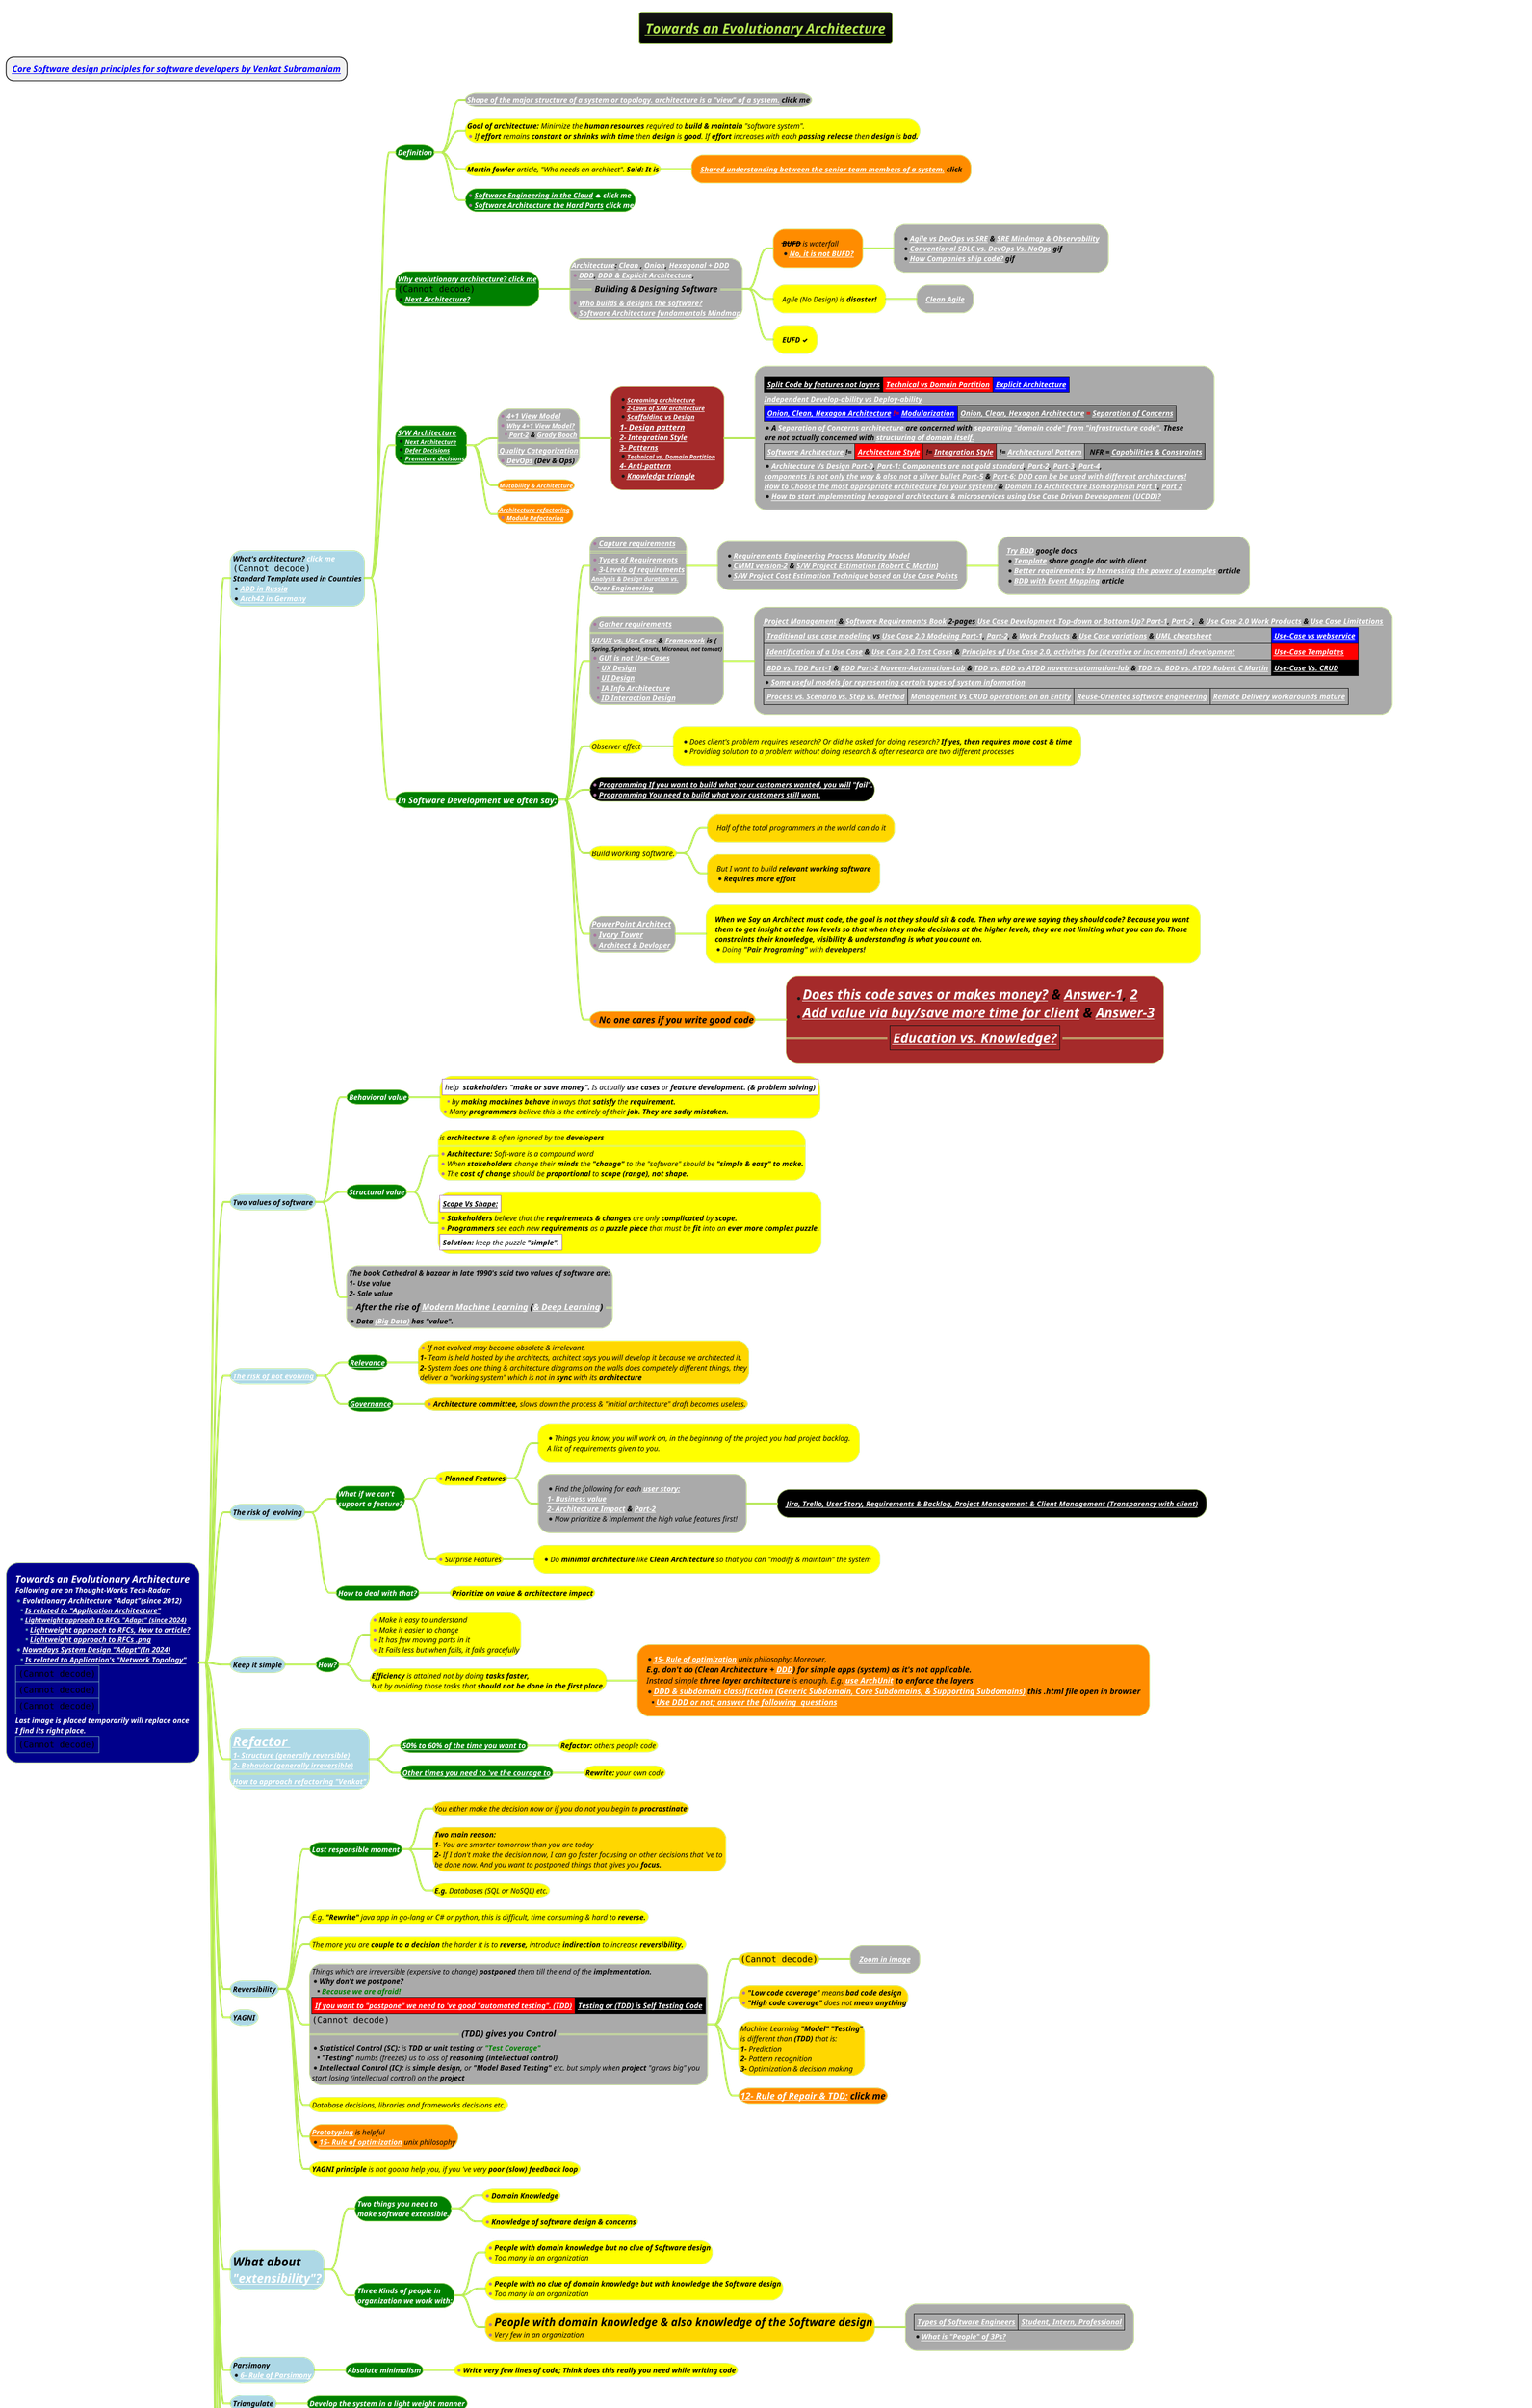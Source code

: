 @startmindmap
title =<i><b><u><size:18>Towards an Evolutionary Architecture
* <i><b>[[docs/3-programming-languages/Venkat-Subramaniam/Core-Software-design-principles-for-software-developers.puml Core Software design principles for software developers by Venkat Subramaniam]]
!theme hacker

*[#darkblue]:<color:white><i>Towards an Evolutionary Architecture
<color:white><i><size:12>Following are on Thought-Works Tech-Radar:
*<color:white><i><size:12>Evolutionary Architecture "Adapt"(since 2012)
**<color:white><i><size:12>[[docs/3-programming-languages/Venkat-Subramaniam/images/img_149.png Is related to "Application Architecture"]]
**<color:white><i><size:11>[[https://www.thoughtworks.com/radar/techniques/lightweight-approach-to-rfcs Lightweight approach to RFCs "Adapt" (since 2024)]]
***<color:white><i><size:12>[[https://www.thoughtworks.com/radar/techniques/lightweight-approach-to-rfcs Lightweight approach to RFCs, How to article?]]
***<color:white><i><size:12>[[docs/3-programming-languages/Venkat-Subramaniam/images/img_569.png Lightweight approach to RFCs .png]]
*<color:white><i><size:12>[[docs/3-programming-languages/Venkat-Subramaniam/Architecting-Distributed-Cloud-Apps.puml Nowadays System Design "Adapt"(In 2024)]]
**<color:white><i><size:12>[[docs/3-programming-languages/Venkat-Subramaniam/images/img_149.png Is related to Application's "Network Topology"]]
|<img:images/img_6.jpg{scale=.4}>|
|<img:images/img_568.png{scale=.33}>|
|<img:images/img_567.png{scale=.396}>|
<color:white><i><size:12>Last image is placed temporarily will replace once
<color:white><i><size:12>I find its right place.
|<img:images/img_581.png{scale=.35}>|;

**[#lightblue]:<i><color #black><size:12>What's architecture? [[docs/3-programming-languages/Venkat-Subramaniam/images/img_139.png click me]]
<img:images/img_139.png{scale=.4}>
<i><color #black><size:12>Standard Template used in Countries
*<i><color #black><size:12>[[docs/3-programming-languages/Venkat-Subramaniam/images/img_571.png ADD in Russia]]
*<i><color #black><size:12>[[docs/3-programming-languages/Venkat-Subramaniam/images/img_571.png Arch42 in Germany]];

***[#green] <i><color #white><b><size:12>Definition
****[#a] <i><color #black><size:12><b>[[docs/3-programming-languages/Venkat-Subramaniam/app-vs-network-structure.puml Shape of the major structure of a system or topology. architecture is a "view" of a system.]] click me
****[#yellow]:<i><color #black><size:12>**Goal of architecture:** Minimize the **human resources** required to **build & maintain** "software system".
*<i><color #black><size:12>If **effort** remains **constant or shrinks with time** then **design** is **good**. If **effort** increases with each **passing release** then **design** is <b>bad.;
****[#yellow] <i><color #black><size:12>**Martin fowler** article, "Who needs an architect". <b>Said: It is
*****[#darkorange] <b><i><color #black><size:12>[[docs/3-programming-languages/Venkat-Subramaniam/images/img_252.png Shared understanding between the senior team members of a system.]] click
****[#green] *<b><i><color #white><size:12>[[docs/3-programming-languages/Venkat-Subramaniam/images/img_271.png Software Engineering in the Cloud]] <&cloud> click me \n*<b><i><color #white><size:12>[[docs/3-programming-languages/clean-architecture/images/img.png Software Architecture the Hard Parts]] click me

***[#green]:<b><i><color #white><size:12>[[docs/3-programming-languages/Venkat-Subramaniam/images/img_134.jpg Why evolutionary architecture? click me]]
<img:images/img_1.jpg{scale=.222}>
*<b><i><color #white><size:12>[[docs/3-programming-languages/Venkat-Subramaniam/images/img_541.png Next Architecture?]];

****[#a]:<b><i><color #black><size:12>[[docs/3-programming-languages/Venkat-Subramaniam/images/img_27.png Architecture]]: [[docs/3-programming-languages/Venkat-Subramaniam/images/img_27.png Clean ]], [[docs/3-programming-languages/Venkat-Subramaniam/images/img_58.jpg Onion]], [[docs/3-programming-languages/Venkat-Subramaniam/images/img_574.png Hexagonal + DDD]]
*<i><color #black><size:12><b>[[docs/3-programming-languages/Venkat-Subramaniam/images/img_97.png DDD]], [[docs/3-programming-languages/Venkat-Subramaniam/images/img_7.jpg DDD & Explicit Architecture]],
==<i><color #black><size:14><b>Building & Designing Software==
*<b><i><color #black><size:12>[[docs/3-programming-languages/Venkat-Subramaniam/images/img_63.png Who builds & designs the software?]]
*<b><i><color #black><size:12>[[docs/cloud-computing/AWS-Cloud/Software_Architecture_Mindmap.png Software Architecture fundamentals Mindmap]];
*****[#darkorange] <i><color #black><size:12>**--BUFD--** is waterfall \n*<i><color #black><size:12>**[[docs/3-programming-languages/Venkat-Subramaniam/images/img_556.png No, it is not BUFD?]]**
******[#a] *<i><color #black><size:12><b>[[docs/3-programming-languages/Venkat-Subramaniam/images/img_255.png Agile vs DevOps vs SRE]] & [[docs/3-devops/devops-plantuml-mindmap/Site-Reliability-Engineering-(SRE).puml SRE Mindmap & Observability]] \n*<i><color #black><b><size:12>[[docs/3-programming-languages/Venkat-Subramaniam/gif/conventional-SDLC-vs-DevOps-vs-NoOps.adoc Conventional SDLC vs. DevOps Vs. NoOps]] gif \n*<i><color #black><b><size:12>[[docs/3-programming-languages/Venkat-Subramaniam/gif/how-companies-ship-code.adoc How Companies ship code?]] gif

*****[#yellow] <i><color #black><size:12>Agile (No Design) is <b>disaster!
******[#a] <b><i><color #black><size:12>[[a Clean Agile]]
*****[#yellow] <i><color #black><size:12><b>EUFD <&check>

***[#green]:<i><color #white><b><size:12>[[docs/3-programming-languages/Venkat-Subramaniam/images/img_73.png S/W Architecture]]
*<b><i><color #black><size:10><color:white>[[docs/3-programming-languages/Venkat-Subramaniam/images/img_541.png Next Architecture]]
*<b><i><color #black><size:10><color:white>[[docs/3-programming-languages/Venkat-Subramaniam/images/img_542.png Defer Decisions]]
*<b><i><color #black><size:10><color:white>[[docs/3-programming-languages/Venkat-Subramaniam/images/img_562.png Premature decisions]];
****[#a]:*<b><i><color #black><size:12>[[docs/3-programming-languages/Venkat-Subramaniam/images/img_247.png 4+1 View Model]]
*<b><i><color #black><size:11>[[docs/3-programming-languages/Venkat-Subramaniam/images/img_527.png Why 4+1 View Model?]]
**<b><i><color #black><size:11>[[docs/3-programming-languages/Venkat-Subramaniam/images/img_528.png Part-2]] & [[docs/3-programming-languages/Venkat-Subramaniam/images/img_529.png Grady Booch]]
====
<b><i><color #black><size:12>[[docs/3-programming-languages/Venkat-Subramaniam/images/img_3.jpg Quality Categorization]]
*<b><i><color #black><size:12>[[docs/3-programming-languages/Venkat-Subramaniam/gif/conventional-SDLC-vs-DevOps-vs-NoOps.adoc DevOps]] (Dev & Ops);
*****[#brown]:*<b><i><color #black><size:10>[[docs/3-programming-languages/Venkat-Subramaniam/images/img_291.png Screaming architecture]]
*<b><i><color #black><size:10>[[docs/3-programming-languages/Venkat-Subramaniam/images/img_273.png 2-Laws of S/W architecture]]
*<b><i><color #black><size:11>[[docs/3-programming-languages/Venkat-Subramaniam/images/img_175.png Scaffolding vs Design]]
<b><i><color #black><size:13>[[docs/3-programming-languages/Venkat-Subramaniam/images/img_75.png 1- Design pattern]]
<b><i><color #black><size:12>[[docs/3-programming-languages/Venkat-Subramaniam/integration-style.puml 2- Integration Style]]
<b><i><color #black><size:12>[[docs/3-programming-languages/Venkat-Subramaniam/images/img_77.png 3- Patterns]]
*<b><i><color #black><size:10>[[docs/3-programming-languages/Venkat-Subramaniam/images/img_8.jpg Technical vs. Domain Partition]]
<b><i><color #black><size:12>[[docs/3-programming-languages/Venkat-Subramaniam/images/img_179.png 4- Anti-pattern]]
*<b><i><color #black><size:12>[[docs/3-programming-languages/Venkat-Subramaniam/images/img_245.png Knowledge triangle]];
******[#a]:|<#black><b><i><color #black><size:12>[[docs/3-programming-languages/Venkat-Subramaniam/images/img_575.png Split Code by features not layers]]|<#red><b><i><color #black><size:12>[[docs/3-programming-languages/Venkat-Subramaniam/images/img_8.jpg Technical vs Domain Partition]]|<#blue><b><i><color #black><size:12>[[docs/3-programming-languages/Venkat-Subramaniam/images/img_7.jpg Explicit Architecture]]|
<b><i><color #black><size:12>[[a Independent Develop-ability vs Deploy-ability]]
|<#blue><b><i><color #red><size:12>[[docs/3-programming-languages/Venkat-Subramaniam/images/img_7.jpg Onion, Clean, Hexagon Architecture]] != [[docs/3-programming-languages/Venkat-Subramaniam/images/img_41.png Modularization]]|<#grey><b><i><color #red><size:12>[[docs/3-programming-languages/Venkat-Subramaniam/images/img_7.jpg Onion, Clean, Hexagon Architecture]] = [[a Separation of Concerns]]|
*<b><i><color #black><size:12>A [[docs/3-programming-languages/Venkat-Subramaniam/images/img_7.jpg Separation of Concerns architecture]] are concerned with [[docs/3-programming-languages/Venkat-Subramaniam/images/img_7.jpg separating "domain code" from "infrastructure code".]] These
<b><i><color #black><size:12>are not actually concerned with [[docs/3-programming-languages/Venkat-Subramaniam/images/img_580.png structuring of domain itself.]]
|<b><i><color #black><size:12>[[docs/3-programming-languages/Venkat-Subramaniam/images/img_73.png Software Architecture]] !=|<#red><b><i><color #red><size:12>[[docs/3-programming-languages/Venkat-Subramaniam/images/img_77.png Architecture Style]]|<#brown><b><i><color #black><size:12>!= [[docs/3-programming-languages/Venkat-Subramaniam/integration-style.puml Integration Style]]|<b><i><color #black><size:12>!= [[docs/3-programming-languages/Venkat-Subramaniam/images/img_77.png Architectural Pattern]]|<#grey><b><i><color #black><size:12> NFR = [[docs/3-programming-languages/Venkat-Subramaniam/images/img_603.png Capabilities & Constraints]]|
*<b><i><color #black><size:12>[[docs/3-programming-languages/Venkat-Subramaniam/images/img_582.png Architecture Vs Design Part-0]], [[docs/3-programming-languages/Venkat-Subramaniam/images/img_575.png Part-1: Components are not gold standard]], [[docs/3-programming-languages/Venkat-Subramaniam/images/img_583.png Part-2]], [[docs/3-programming-languages/Venkat-Subramaniam/images/img_584.png Part-3]], [[docs/3-programming-languages/Venkat-Subramaniam/images/img_585.png Part-4]],
<b><i><color #black><size:12>[[docs/3-programming-languages/Venkat-Subramaniam/images/img_586.png components is not only the way & also not a silver bullet Part-5]] & [[docs/3-programming-languages/Venkat-Subramaniam/images/img_587.png Part-6: DDD can be be used with different architectures!]]
<b><i><color #black><size:12>[[docs/3-programming-languages/Venkat-Subramaniam/images/img_599.png How to Choose the most appropriate architecture for your system?]] & [[https://www.youtube.com/watch?v=LwSyX9AA3_0&ab_channel=MarkRichards Domain To Architecture Isomorphism Part 1]], [[https://www.youtube.com/watch?v=LwSyX9AA3_0&ab_channel=MarkRichards Part 2]]
*<b><i><color #black><size:12>[[docs/3-programming-languages/Venkat-Subramaniam/images/img_604.png How to start implementing hexagonal architecture & microservices using Use Case Driven Development (UCDD)?]];

****[#darkorange] <b><i><color #black><size:10>[[docs/3-programming-languages/Venkat-Subramaniam/images/img_283.png Mutability & Architecture]]
****[#darkorange] <b><i><color #black><size:10>[[docs/3-programming-languages/Venkat-Subramaniam/images/img_256.png Architecture refactoring]] \n*<b><i><color #black><size:10>[[docs/3-programming-languages/Venkat-Subramaniam/images/img_512.png Module Refactoring]]

***[#green] <b><i><color #white><size:14>In Software Development we often say:
****[#a]:*<b><i><color #black><size:12>[[docs/3-programming-languages/Venkat-Subramaniam/images/img_138.png Capture requirements]]
====
*<b><i><color #black><size:12>[[docs/3-programming-languages/Venkat-Subramaniam/images/img_601.png Types of Requirements]]
*<b><i><color #black><size:12>[[docs/3-programming-languages/Venkat-Subramaniam/images/img_5.jpg 3-Levels of requirements]]
<b><i><color #black><size:10>[[docs/3-programming-languages/Venkat-Subramaniam/images/img_530.png Analysis & Design duration vs.]]
<b><i><color #black><size:12> [[docs/3-programming-languages/Venkat-Subramaniam/images/img_530.png Over Engineering]];

*****[#a]:*<b><i><color #black><size:12>[[docs/3-programming-languages/Venkat-Subramaniam/images/img_242.png Requirements Engineering Process Maturity Model]]
*<b><i><color #black><size:12>[[docs/3-programming-languages/Venkat-Subramaniam/images/img_244.png CMMI version-2]] & [[docs/3-programming-languages/Venkat-Subramaniam/images/img_439.png S/W Project Estimation (Robert C Martin)]]
*<b><i><color #black><size:12>[[docs/3-programming-languages/clean-architecture/images/image-2023-02-20-18-57-28-106.png S/W Project Cost Estimation Technique based on Use Case Points]];

******[#a]:<b><i><color #black><size:12>[[https://docs.google.com/document/d/1yBJZUMnXvuQWVgM9HTpH0VHwaUutjbFmHIjZrzKLMVA/edit Try BDD]] google docs
*<b><i><color #black><size:12>[[docs/3-programming-languages/Venkat-Subramaniam/images/img_282.png Template]] share google doc with client
*<b><i><color #black><size:12>[[https://cucumber.io/blog/bdd/better-requirements-by-harnessing-the-power-of-exa/ Better requirements by harnessing the power of examples]] article
*<b><i><color #black><size:12>[[https://cucumber.io/blog/bdd/bdd-with-event-mapping/ BDD with Event Mapping]] article;

****[#a]:*<b><i><color #black><size:12>[[docs/1-business-analyst/requirements-management.puml Gather requirements]]
====
<b><i><color #black><size:12>[[docs/1-Requirement-Engineering/MVP-PoC-and-case-study/UI-UX.puml UI/UX vs. Use Case]] & [[docs/3-programming-languages/Venkat-Subramaniam/images/img_267.png Framework]] is (
<b><i><color #black><size:9>Spring, Springboot, struts, Micronaut, not tomcat)
*<b><i><color #black><size:12>[[docs/3-programming-languages/Venkat-Subramaniam/images/img_532.png GUI is not Use-Cases]]
**<b><i><color #black><size:12>[[docs/3-programming-languages/Venkat-Subramaniam/images/img_534.png UX Design]]
**<b><i><color #black><size:12>[[docs/3-programming-languages/Venkat-Subramaniam/images/img_533.png UI Design]]
**<b><i><color #black><size:12>[[docs/3-programming-languages/Venkat-Subramaniam/images/img_535.png IA Info Architecture]]
**<b><i><color #black><size:12>[[docs/3-programming-languages/Venkat-Subramaniam/images/img_536.png ID Interaction Design]];
*****[#a]:<b><i><color #black><size:12>[[docs/1-business-analyst/project-management/project-management.puml Project Management]] & [[docs/3-programming-languages/Venkat-Subramaniam/pdf/software-requirements.pdf Software Requirements Book]] 2-pages [[docs/3-programming-languages/Venkat-Subramaniam/images/img_538.png Use Case Development Top-down or Bottom-Up? Part-1]], [[docs/3-programming-languages/Venkat-Subramaniam/images/img_561.png Part-2]],  & [[docs/3-programming-languages/Venkat-Subramaniam/images/img_539.png Use Case 2.0 Work Products]] & [[docs/3-programming-languages/Venkat-Subramaniam/images/img_540.png Use Case Limitations]]
|<b><i><color #black><size:12>[[docs/3-programming-languages/clean-architecture/images/use-case-modeling.png Traditional use case modeling]] vs [[docs/3-programming-languages/Venkat-Subramaniam/images/img_171.png Use Case 2.0 Modeling Part-1]], [[docs/3-programming-languages/Venkat-Subramaniam/images/img_345.png Part-2]], & [[docs/3-programming-languages/Venkat-Subramaniam/images/img_211.png Work Products]] & [[docs/3-programming-languages/Venkat-Subramaniam/images/img_287.png Use Case variations]] & [[docs/3-programming-languages/Venkat-Subramaniam/images/img_128.jpg UML cheatsheet]]|<#blue><b><i>[[docs/2-uml/requirements-and-design-with-plantuml/1-use-cases-or-features/use-case.png Use-Case vs webservice]]|
|<b><i><color #black><size:12>[[docs/3-programming-languages/Venkat-Subramaniam/Identification-of-a-use-case.puml Identification of a Use Case]] & [[docs/3-programming-languages/Venkat-Subramaniam/images/img_355.png Use Case 2.0 Test Cases]] & [[docs/3-programming-languages/Venkat-Subramaniam/images/img_356.png Principles of Use Case 2.0, activities for (iterative or incremental) development]]|<#red><b><i>[[docs/3-programming-languages/clean-architecture/images/Screenshot_33.png Use-Case Templates]]|
|<b><i><color #black><size:12>[[docs/3-programming-languages/Venkat-Subramaniam/images/BDD-Vs-TDD.drawio.png BDD vs. TDD Part-1]] & [[docs/3-programming-languages/Venkat-Subramaniam/images/img_427.png BDD Part-2 Naveen-Automation-Lab]] & [[docs/3-programming-languages/Venkat-Subramaniam/images/img_426.png TDD vs. BDD vs ATDD naveen-automation-lab]] & [[docs/3-programming-languages/Venkat-Subramaniam/images/ATDD-vs-TDD-robert-c-martin.drawio.png TDD vs. BDD vs. ATDD Robert C Martin]]|<#black><i><b>[[docs/3-programming-languages/Venkat-Subramaniam/images/img_525.png Use-Case Vs. CRUD]]|
*<b><i><color #black><size:12>[[docs/3-programming-languages/Venkat-Subramaniam/images/img_543.png Some useful models for representing certain types of system information]]
|<b><i><color #black><size:12>[[docs/3-programming-languages/Venkat-Subramaniam/images/img_564.png Process vs. Scenario vs. Step vs. Method]]|<b><i><color #black><size:12>[[docs/3-programming-languages/Venkat-Subramaniam/images/img_565.png Management Vs CRUD operations on an Entity]]|<b><i><color #black><size:12>[[docs/1-Requirement-Engineering/reuse-oriented-software-engineering.puml Reuse-Oriented software engineering]]|<b><i><color #black><size:12>[[docs/3-programming-languages/Venkat-Subramaniam/images/img_570.png Remote Delivery workarounds mature]]|;

****[#yellow] <i><color #black><size:12>Observer effect
*****[#yellow] *<i><color #black><size:12>Does client's problem requires research? Or did he asked for doing research? <b>If yes, then requires more cost & time \n*<i><color #black><size:12>Providing solution to a problem without doing research & after research are two different processes
****[#black] *<b><i><color #white><size:12>[[docs/3-programming-languages/Venkat-Subramaniam/images/img_268.png Programming If you want to build what your customers wanted, you will]] <b>"fail".\n*<b><i><color #white><size:12>[[docs/3-programming-languages/Venkat-Subramaniam/images/img_268.png Programming You need to build what your customers still want.]]
****[#yellow] <i><color #black><size:13>Build working software.
*****[#gold] <i><color #black><size:12>Half of the total programmers in the world can do it
*****[#gold] <i><color #black><size:12>But I want to build <b>relevant working software\n*<b><i><color #black><size:12>Requires more effort
****[#a] <i><color #black><size:13><b>[[docs/3-programming-languages/Venkat-Subramaniam/images/img_251.png PowerPoint Architect]] \n*<i><color #black><size:13><b>[[docs/3-programming-languages/Venkat-Subramaniam/images/img_431.png Ivory Tower]] \n*<i><color #black><size:12><b>[[docs/3-programming-languages/Venkat-Subramaniam/images/img_446.png Architect & Devloper]]
*****[#yellow] <i><color #black><size:12><b>When we Say an Architect must code, the goal is not they should sit & code. Then why are we saying they should code? Because you want \n<i><color #black><size:12><b>them to get insight at the low levels so that when they make decisions at the higher levels, they are not limiting what you can do. Those \n<i><color #black><size:12><b>constraints their knowledge, visibility & understanding is what you count on. \n*<i>Doing **"Pair Programing"** with <b>developers!
****[#darkorange] *<i><color #black><size:15><b>No one cares if you write good code
*****[#brown]:*<i><color #black><size:22><b>[[docs/3-programming-languages/Venkat-Subramaniam/images/img_59.png Does this code saves or makes money?]] & [[docs/3-programming-languages/Venkat-Subramaniam/images/img_559.png Answer-1]], [[docs/3-programming-languages/Venkat-Subramaniam/images/img_560.png 2]]
*<i><color #black><size:22><b>[[docs/3-programming-languages/Venkat-Subramaniam/images/img_59.png Add value via buy/save more time for client]] & [[docs/3-programming-languages/Venkat-Subramaniam/images/img_566.png Answer-3]]
==|<i><color #black><size:22><b>[[docs/3-programming-languages/Venkat-Subramaniam/images/img_59.png Education vs. Knowledge?]]|==;
**[#lightblue] <i><color #black><size:12><b>Two values of software
***[#green] <i><color #white><size:12><b>Behavioral value
****[#yellow]:|<#white><i><color #black><size:12>help  **stakeholders** <b>"make or save money".</b> Is actually **use cases** or <b>feature development. (& problem solving)|
**<i><color #black><size:12>by **making machines behave** in ways that **satisfy** the <b>requirement.
*<i><color #black><size:12>Many **programmers** believe this is the entirely of their <b>job. They are sadly mistaken.;
***[#green] <i><color #white><size:12><b>Structural value
****[#yellow]:<i><color #black><size:12>is **architecture** & often ignored by the <b>developers
====
*<i><color #black><size:12>**Architecture:** Soft-ware is a compound word
*<i><color #black><size:12>When **stakeholders** change their **minds** the **"change"** to the "software" should be <b>"simple & easy" to make.
*<i><color #black><size:12>The **cost of change** should be **proportional** to <b>scope (range), not shape.;
****[#yellow]:|<#white><i><color #black><size:12><b><u>Scope Vs Shape:|
*<i><color #black><size:12>**Stakeholders** believe that the **requirements & changes** are only **complicated** by <b>scope.
*<i><color #black><size:12>**Programmers** see each new **requirements** as a **puzzle piece** that must be **fit** into an <b>ever more complex puzzle.
|<#white><i><color #black><size:12>**Solution:** keep the puzzle **"simple".**|;
***[#a]:<i><color #black><size:12><b>The book Cathedral & bazaar in late 1990's said two values of software are:
<i><color #black><size:12><b>1- Use value
<i><color #black><size:12><b>2- Sale value
==<i><color #black><size:14><b>After the rise of [[docs/AI-ML-DL-Data-Science-and-BigData/machine-learning-ML/Modern-Machine-Learning.puml Modern Machine Learning]] ([[docs/AI-ML-DL-Data-Science-and-BigData/machine-learning-ML/3-deep-learning-DL/Deep-Learning.puml & Deep Learning]])==
*<i><color #black><size:12><b>Data [[docs/AI-ML-DL-Data-Science-and-BigData/big-data/big-data.puml (Big Data)]] has "value".;
**[#lightblue] <i><color #black><size:12>[[docs/1-business-analyst/client-management/software-house/Software-House-Processes.puml The risk of not evolving]]
***[#green] <b><i><color #white><size:12>[[docs/1-business-analyst/client-management/software-house/Software-House-Processes.puml Relevance]]
****[#gold]:*<i><color #black><size:12>If not evolved may become obsolete & irrelevant.
<i><color #black><size:12>**1-** Team is held hosted by the architects, architect says you will develop it because we architected it.
<i><color #black><size:12>**2-** System does one thing & architecture diagrams on the walls does completely different things, they
<i><color #black><size:12>deliver a "working system" which is not in **sync** with its <b>architecture;
***[#green] <b><i><color #white><size:12>[[docs/1-business-analyst/client-management/software-house/Software-House-Processes.puml Governance]]
****[#gold] *<i><color #black><size:12>**Architecture committee,** slows down the process & "initial architecture" draft becomes useless.
**[#lightblue] <i><color #black><size:12>The risk of  evolving
***[#green] <b><i><color #white><size:12>What if we can't \n<b><i><color #white><size:12>support a feature?
****[#yellow] *<i><color #black><size:12><b>Planned Features
*****[#yellow] *<i><color #black><size:12>Things you know, you will work on, in the beginning of the project you had project backlog. \n<i><color #black><size:12>A list of requirements given to you.
*****[#a] *<i><color #black><size:12>Find the following for each <b>[[docs/3-programming-languages/Venkat-Subramaniam/images/img_448.png user story:]]\n<i><color #black><size:12><b>[[docs/3-programming-languages/Venkat-Subramaniam/images/img_559.png 1- Business value]] \n<i><color #black><size:12><b>[[docs/3-programming-languages/Venkat-Subramaniam/images/img_448.png 2- Architecture Impact]] & [[docs/3-programming-languages/Venkat-Subramaniam/images/img_603.png Part-2]] \n*<i><color #black><size:12>Now prioritize & implement the high value features first!
******[#black] <b><i><color #white><size:12>[[docs/3-programming-languages/Venkat-Subramaniam/images/img_447.png Jira, Trello, User Story, Requirements & Backlog, Project Management & Client Management (Transparency with client)]]
****[#yellow] *<i><color #black><size:12>Surprise Features
*****[#yellow] *<i><color #black><size:12>Do **minimal architecture** like **Clean Architecture** so that you can "modify & maintain" the system
***[#green] <i><color #white><b><size:12>How to deal with that?
****[#yellow] <b><i><color #black><size:12>Prioritize on value & architecture impact
**[#lightblue] <i><color #black><size:12>Keep it simple

***[#green] <i><color #white><b><size:12>How?
****[#yellow]:*<i><color #black><size:12>Make it easy to understand
*<i><color #black><size:12>Make it easier to change
*<i><color #black><size:12>It has few moving parts in it
*<i><color #black><size:12>It Fails less but when fails, it fails gracefully;

****[#yellow] <i><color #black><size:12><b>Efficiency</b> is attained not by doing <b>tasks faster,\n<i><color #black><size:12>but by avoiding those tasks that <b>should not be done in the first place.
*****[#darkorange]:*<i><color #black><size:12>**[[docs/3-programming-languages/Venkat-Subramaniam/Unix-Philosophy.puml 15- Rule of optimization]]** unix philosophy; Moreover,
<i><color #black><size:13><b>E.g. don't do (Clean Architecture + [[docs/3-programming-languages/Venkat-Subramaniam/images/img_55.jpg DDD]]) for simple apps (system) as it's not applicable.
<i><color #black><size:13>Instead simple **three layer architecture** is enough. E.g. <b>[[docs/3-programming-languages/clean-architecture/archunit.adoc use ArchUnit]] to enforce the layers
*<i><color #black><size:13><b>[[docs/3-programming-languages/Venkat-Subramaniam/gif/DDD-and-subdomain-classification.html DDD & subdomain classification (Generic Subdomain, Core Subdomains, & Supporting Subdomains)]] this .html file open in browser
**<i><color #black><size:13><b>[[docs/3-programming-languages/Venkat-Subramaniam/images/DDD-and-questions.drawio.png Use DDD or not; answer the following  questions]];

**[#lightblue]:<i><color #black><size:22>[[docs/3-programming-languages/Venkat-Subramaniam/images/img_249.png Refactor ]]
<i><color #black><size:12>[[docs/3-programming-languages/Venkat-Subramaniam/images/img_466.png 1- Structure (generally reversible)]]
<i><color #black><size:12>[[docs/3-programming-languages/Venkat-Subramaniam/images/img_466.png 2- Behavior (generally irreversible)]]
====
<i><color #black><size:12>[[docs/3-programming-languages/Venkat-Subramaniam/how-to-approach-refactoring.puml How to approach refactoring "Venkat"]];
***[#green] <b><i><color #white><size:12>[[docs/3-programming-languages/Venkat-Subramaniam/images/img_131.png 50% to 60% of the time you want to]]
****[#yellow] <i><color #black><size:12><b>Refactor:</b> others people code
***[#green] <b><i><color #white><size:12>[[docs/3-programming-languages/Venkat-Subramaniam/images/img_131.png Other times you need to 've the courage to]]
****[#yellow] <i><color #black><size:12><b>Rewrite:</b> your own code
**[#lightblue] <i><color #black><size:12>Reversibility
***[#green] <b><i><color #white><size:12>Last responsible moment
****[#gold] <i><color #black><size:12>You either make the decision now or if you do not you begin to <b>procrastinate
****[#gold] <i><color #black><size:12><b>Two main reason: \n<i><color #black><size:12>**1-** You are smarter tomorrow than you are today\n<i><color #black><size:12>**2-** If I don't make the decision now, I can go faster focusing on other decisions that 've to \n<i><color #black><size:12>be done now. And you want to postponed things that gives you <b>focus.
****[#yellow] <i><color #black><size:12><b>E.g.</b> Databases (SQL or NoSQL) etc.
***[#yellow] <i><color #black><size:12>E.g. **"Rewrite"** java app in go-lang or C# or python, this is difficult, time consuming & hard to <b>reverse.
***[#yellow] <i><color #black><size:12>The more you are **couple to a decision** the harder it is to **reverse,** introduce **indirection** to increase <b>reversibility.
***[#a]:<i><color #black><size:12>Things which are irreversible (expensive to change) **postponed** them till the end of the <b>implementation.
*<b><i><color #black><size:12>Why don't we postpone?
**<b><i><color #green><size:12>Because we are afraid!
|<#red><b><i><color #white><size:12>[[docs/books/1-books-backlog/software-testing/automated-testing.puml If you want to "postpone" we need to 've good "automated testing". (TDD)]]|<#black><b><i><color #black><size:12>[[docs/3-programming-languages/Venkat-Subramaniam/images/img_614.png Testing or (TDD) is Self Testing Code]]|
<img:images/img_43.png{scale=.89}>
==<i><color #black><size:14><b>(TDD) gives you Control==
*<i><color #black><size:12><b>Statistical Control (SC):</b> is **TDD or unit testing** or <b><color:green>"Test Coverage"
**<i><color #black><size:12><b>"Testing"</b> numbs (freezes) us to loss of <b>reasoning (intellectual control)
*<i><color #black><size:12><b>Intellectual Control (IC):</b> is **simple design,** or <b>"Model Based Testing"</b> etc. but simply when <b>project </b>"grows big" you
<i><color #black><size:12>start losing (intellectual control) on the <b>project;
****[#gold] <i><color #black><size:12><img:images/img_35.png{scale=0.7}>
*****[#a] <i><color #black><size:12><b>[[docs/3-programming-languages/Venkat-Subramaniam/images/img_9.jpg Zoom in image]]
****[#gold] *<i><color #black><size:12>**"Low code coverage"** means **bad code design** \n*<i><color #black><size:12>**"High code coverage"** does not <b>mean anything
****[#gold] <i><color #black><size:12>Machine Learning <b>"Model" "Testing"\n<i><color #black><size:12>is different than <b>(TDD)</b> that is:\n<i><color #black><size:12>**1-** Prediction\n<i><color #black><size:12>**2-** Pattern recognition\n<i><color #black><size:12>**3-** Optimization & decision making
****[#darkorange] <i><color #black><size:15><b>[[docs/3-programming-languages/Venkat-Subramaniam/Unix-Philosophy.puml 12- Rule of Repair & TDD:]] click me
***[#yellow] <i><color #black><size:12>Database decisions, libraries and frameworks decisions etc.
***[#darkorange] <i><color #black><size:12>**[[docs/1-Requirement-Engineering/MVP-PoC-and-case-study/Prototyping.puml Prototyping]]** is helpful\n*<i><color #black><size:12>**[[docs/3-programming-languages/Venkat-Subramaniam/Unix-Philosophy.puml 15- Rule of optimization]]** unix philosophy
***[#yellow] <i><color #black><size:12>**YAGNI principle** is not goona help you, if you 've very <b>poor (slow) feedback loop
**[#lightblue] <i><color #black><size:12>YAGNI
**[#lightblue] <i><color #black><size:20>What about \n<i><size:20>[[docs/3-programming-languages/Venkat-Subramaniam/Core-Software-design-principles-for-software-developers.puml "extensibility"?]]
***[#green] <i><color #white><b><size:12>Two things you need to \n<i><color #white><b><size:12>make software extensible.
****[#yellow] *<i><color #black><size:12><b>Domain Knowledge
****[#yellow] *<i><color #black><size:12><b>Knowledge of software design & concerns
***[#green] <i><color #white><b><size:12>Three Kinds of people in \n<i><color #white><b><size:12>organization we work with:
****[#yellow] *<i><color #black><size:12><b>People with domain knowledge but no clue of Software design\n*<i><color #black><size:12>Too many in an organization
****[#yellow] *<i><color #black><size:12><b>People with no clue of domain knowledge but with knowledge the Software design\n*<i><color #black><size:12>Too many in an organization
****[#gold] *<i><color #black><size:18><b>People with domain knowledge & also knowledge of the Software design\n*<i><color #black><size:12>Very few in an organization

*****[#a]:|<i><color #black><size:12><b>[[docs/3-programming-languages/Venkat-Subramaniam/images/img_396.png Types of Software Engineers]]|<i><color #black><size:12><b>[[docs/3-programming-languages/Venkat-Subramaniam/images/img_146.png Student, Intern, Professional]]|
*<i><color #black><size:12><b>[[docs/1-business-analyst/client-management/software-house/images/img_2.png What is "People" of 3Ps?]];

**[#lightblue] <i><color #black><size:12>Parsimony\n*<i><color #black><size:12>[[docs/3-programming-languages/Venkat-Subramaniam/Unix-Philosophy.puml 6- Rule of Parsimony]]
***[#green] <i><color #white><b><size:12>Absolute minimalism
****[#yellow] *<i><color #black><size:12><b>Write very few lines of code; Think does this really you need while writing code
**[#lightblue] <i><color #black><size:12>Triangulate
***[#green] <i><color #white><b><size:12>Develop the system in a light weight manner
**[#lightblue] <i><color #black><size:22>Postel's law
***[#green] <i><color #white><b><size:12>Communicating across systems
****[#gold] *<i><color #black><size:18>True in **microservices** world
****[#yellow] *<i><color #black><size:18><b>Postel's law says:</b> be very  <b>generous</b> about what you <b>receive\n<i><color #black><size:18>& be very <b>conservative</b> about what you <b>send\n<img:images/img_28.png{scale=1}>\n<i><color #black><size:12>So as long as I can **iterate** over your **collection** it does not what is the **type** of your <b>collection.\n<i><color #black><size:12>In other words, don't make your <b>interface brittle.
**[#lightblue] <i><color #black><size:22>[[docs/3-programming-languages/Venkat-Subramaniam/images/img_64.png Reuse]] <size:12>[[docs/3-programming-languages/Venkat-Subramaniam/images/img_160.png Modularity patterns]] & [[https://dzone.com/refcardz/patterns-modular-architecture website link]] \n<i><size:13>[[docs/3-programming-languages/Venkat-Subramaniam/Unix-Philosophy.puml 1- Rule of modularity]]\n<img:images/img_41.png{scale=0.7}>
***[#green] <i><color #white><b><size:12>[[docs/3-programming-languages/Venkat-Subramaniam/images/img_137.jpg MVC vs MVP vs MVVP click me]]
***[#green] <i><color #white><b><size:12>Grady Booch Says:
****[#gold] *<i><color #black><size:18><b>First make the system "usable" then make the system <color #green>"reusable"
****[#yellow] *<i><color #black><size:18><b>To make a piece of the system/software "reusable" it has to be very<color #red> "generic"\n*<i><color #black><size:18><b>To make a piece of the system/software "usable"" it has to be very <color #brown>"specific"
****[#a] *<i><color #black><size:18><b>It's a tension between the two
***[#green] <i><color #white><b><size:12>In general:
****[#darkorange] <i><color #black><size:18>**[[docs/3-programming-languages/Venkat-Subramaniam/Core-Software-design-principles-for-software-developers.puml Logical design]]** (classes & packages) impacts <color #white><b>"extensibility"
****[#darkorange] <i><color #black><size:18>**[[docs/3-programming-languages/Venkat-Subramaniam/Core-Software-design-principles-for-software-developers.puml Physical design]]** (.jar) impacts <color #white><b>"re-usability & usability"
**[#lightblue]:<i><color #black><size:18>[[docs/3-programming-languages/Library-vs-Framework.puml Minimize libraries & frameworks]]
<i><color #black><size:12>I still use old libraries & frameworks. I use them because I know them already. Will I learn them today? Today
<i><color #black><size:12>I should learn things which are new & popular in market. <color #white>Venkat Subramaniam
==<i><color #black><size:14>[[docs/3-programming-languages/Venkat-Subramaniam/images/img_266.png Minimizing frameworks. How?]] & [[docs/3-programming-languages/Venkat-Subramaniam/images/img_357.png Frameworks that you must marry?]]==
|<img:images/img_31.png{scale=0.84}>| <img:images/img_34.png>|
==<i><color #black><size:14>[[docs/3-programming-languages/Venkat-Subramaniam/images/img_267.png Minimizing Libraries. How?]]==
|<img:images/img_56.jpg{scale=.65}>|<img:images/img_464.png{scale=.52}>|
<i><color #black><size:15>"interface" minimizes the "surface area" of "coupling code" & ease's replacing "library";
***[#yellow] <i><color #black><size:12>in the system, otherwise it is **"infatuation"** with the <b>"technology"
***[#darkorange] *<i><color #black><size:12>Don't **build** what you can **buy/download.** Don't **buy/download** what you don't <b>need! [[docs/3-programming-languages/Venkat-Subramaniam/images/img_428.png DDD]], [[docs/3-programming-languages/Venkat-Subramaniam/images/img_574.png Part-2]] \n*<i><color #black><size:12>"To slaughter a goat for a single grain". You could **buy** the **needed grain** from <b>market!
***[#gold] <i><color #black><size:12>If we're going to 've a **delivery independent architecture**, we 've to start with \n<i><color #black><size:12><b>delivery independent <color:#brown>"use cases"
***[#darkorange] *<i><color #black><size:12>**"main ()"** function is at **outer most layer.** Why? Because it is nearest to **input/output** & prone to <b>changes. \n*<i><color #black><b><size:12>[[docs/3-programming-languages/Venkat-Subramaniam/images/img_424.png click me]]
***[#a]:<i><color #black><size:12>There is nothing wrong with **[[docs/3-programming-languages/Venkat-Subramaniam/images/img_56.png outside-in or inside-out approach]]** so long as you **[[docs/3-programming-languages/Venkat-Subramaniam/Core-Software-design-principles-for-software-developers.puml decouple]]** your
<i><color #black><size:12>**[[docs/3-programming-languages/Venkat-Subramaniam/images/img_557.png business rules]]** from them.
*<i><color #black><size:12><b>[[docs/3-programming-languages/Venkat-Subramaniam/images/img_557.png What are critical Business Rules?]], [[docs/3-programming-languages/Venkat-Subramaniam/images/img_559.png Business Rules & Coincidence Part-1]], [[docs/3-programming-languages/Venkat-Subramaniam/images/img_560.png Part-2]], [[docs/3-programming-languages/Venkat-Subramaniam/images/img_574.png Part-3]]
==|<#red><i><color #black><size:16>**[[docs/3-programming-languages/Venkat-Subramaniam/images/img_537.png Inside-out]], [[docs/3-programming-languages/Venkat-Subramaniam/images/img_555.png Bottom-up]], & [[docs/3-programming-languages/Venkat-Subramaniam/images/img_556.png BUFD]]** <color:yellow>(Low-level analysis & design)|==
*<i><color #black><size:16>**Inside-out:** approach is (1st <u>**analyze & design entities & use cases layer**)
|<#darkorange><i><color #black><b><size:16>[[docs/3-programming-languages/Venkat-Subramaniam/images/img_558.png 1- Entities]], <size:12>[[docs/3-programming-languages/Venkat-Subramaniam/images/img_555.png (Bottom-up design)]], [[docs/3-programming-languages/Venkat-Subramaniam/images/img_530.png Over Engineering]], [[docs/2-uml/requirements-and-design-with-plantuml/1-use-cases-or-features/img_1.jpg Class -to-> to ERD]]|
|<#red><i><color #black><b><size:16>[[docs/3-programming-languages/Venkat-Subramaniam/images/img_538.png 2- Use Cases]], <size:12>[[docs/3-programming-languages/Venkat-Subramaniam/images/img_561.png (Top-down vs- Bottom-up?)]] & [[docs/2-uml/requirements-and-design-with-plantuml/1-use-cases-or-features/use-case-2-0-overview.puml Use-Case 2.0]] or [[docs/1-Requirement-Engineering/VU-course/Event-Storming-technique.adoc Event Storming]]or [[docs/2-uml/requirements-and-design-with-plantuml/1-use-cases-or-features/img_3.png DFD]] etc.|
==|<#lightblue><i><color #black><size:16>**[[docs/3-programming-languages/Venkat-Subramaniam/images/img_555.png Outside-in]], [[docs/3-programming-languages/Venkat-Subramaniam/images/img_555.png Top-down]]** <color:blue>(High-level analysis & design)|==
*<i><color #black><size:16>**Outside-in:** approach (1st select right tools, integrations etc. for app development)
<i><color #green><b><size:15>4- Outer most layer <color #white>(Databases, Devices, External interfaces, Web, UI/UX etc.)
**<i><color #green><b><size:12>E.g. [[docs/books/1-books-backlog/DBMS/Designing-Data-Intensive-Applications.puml NFR technology constraints]], seldom "client" tells "explicitly" if not they still exist "implicitly"
**<i><color #green><b><size:12>E.g. [[docs/books/1-books-backlog/DBMS/Designing-Data-Intensive-Applications.puml SQL or NoSQL]]
**<i><color #green><b><size:12>E.g. CLI or [[docs/1-Requirement-Engineering/MVP-PoC-and-case-study/UI-UX.puml GUI (UI/UX)]]
**<i><color #green><b><size:12>E.g. [[docs/3-programming-languages/Venkat-Subramaniam/images/external-interfaces-or-APIs.png External Interfaces (APIs)]] or [[docs/1-Requirement-Engineering/APIs-design/types-of-APIs-Integration.puml Types of API integration]] or [[docs/1-Requirement-Engineering/APIs-design/Using-an-API.puml Using an API]] or [[docs/1-Requirement-Engineering/APIs-design/Designing-API.puml Designing API]]
**<i><color #green><b><size:12>E.g. [[docs/3-programming-languages/Venkat-Subramaniam/Designing-Reactive-Systems.puml Sync or Async]] (reactive system)
**<i><color #green><b><size:12>E.g. [[docs/3-programming-languages/Ola-Bini's-Language-Pyramid.puml Ola Bini's Language Pyramid]] or [[a Compiled vs Interpreted]] or [[a Structured vs FP vs OOP]]
**<i><color #green><b><size:12>E.g. [[docs/1-Requirement-Engineering/levels-of-distributed-system/Centralized-System.puml Centralized]] or [[docs/AI-ML-DL-Data-Science-and-BigData/data-science/designing-data-intensive-applications/Distributed-Systems.puml Distributed]]
**<i><color #green><b><size:12>E.g. [[docs/AI-ML-DL-Data-Science-and-BigData/data-science/data-engineering/Cloud-vs-On-Premise.puml On-premise or cloud or multi-cloud]] or [[docs/cloud-computing/Cloud-Native.puml cloud native]]
**<i><color #green><b><size:12>E.g. [[docs/books/1-books-backlog/operating-system/Linux-operating-system.puml O/S open source e.g. Linux]] or [[a proprietary e.g. Windows]]
**<i><color #green><b><size:12>E.g. [[a Brownfield]] (maintenance) or [[a Greenfield]] (new project)
**<i><color #green><b><size:12>E.g. [[docs/blockchain/Blockchain-System-Design.puml Blockchain (value exchange)]] or [[docs/blockchain/Blockchain-System-Design.puml Internet/Web (info. exchange)]] or Without internet etc.
==<i><color #black><size:16><b>Conclusion==
*<i><color #black><b><size:12>In reality a mix of both "inside-out & outside-in" is used.;
****[#yellow] <img:images/img_245.png{scale=.8}>
*****[#a]:*<i><color #black><b>Law of Attraction: Applies to both knowledge & materialistic desires
*<i><color #black><b>It can happen to both who do good deeds or sins at extreme level
*<i><color #black><b>Basic emotions involved in this motivator  are love, fear, & anger.
<i><color #black><b><size:12>[[docs/3-programming-languages/Venkat-Subramaniam/images/img_563.png Solution: Concept of God and Prayer]] png & [[https://www.youtube.com/watch?v=CLhHwVy5sZQ&list=LL&index=15&ab_channel=Let%27sExploreOurDeen for video click me]]
==<i><color #black><b><size:14>Knowledge Triangle & Hyperactive State of Mind==
*<i><color #black><b>Knowledge Triangle & Hyperactive State of Mind, imagination,
<i><color #black><b>intuition, & visualization.  <color #white>E.g. PTI was a state of mind. Group psychology!
*<i><color #black><b>It happens whenever you read, read, and do thinking about a concept or knowledge &
<i><color #black><b>you start getting a false sense of geneious that I know everything & you start thinking,
<i><color #black><b>acting, & behave like I had reached at bottom of this knowledge triangle & I've acknowledged
<i><color #black><b>everything. But this is not reality.
*<i><color #black><b>And when this hyperactive state of mind becomes weaker resultantly this acquired imagination
<i><color #black><b>starts diminishing.
*<i><color #black><b>Hyperactive active state of mind gets weaker when you stop reading & think about this particular
<i><color #black><b>knowledge or concept, idea, or thought which are actually intangible & are abstract. But when you
<i><color #black><b>start reading & thinking about these a lot & hence cross the threshold then these intangible &
<i><color #black><b>abstract things become concrete. But they exist inside your inner world (mind) but if you still
<i><color #black><b>does not stop here then you may start seeing & observing these in outer worl (physical world, real)
<i><color #black><b>life). But actually this is self constructed illusion.;
***[#gold] <b><i>Resume Driven Development
****[#yellow]:<i><b><size:12>Separate the things you've "learnt" from things you 've "used in production."
*<i><color #black><b><size:12>If the list of things you've used in production is long then we can't talk because you will complicate my system
<i><color #black><b><size:12>\t unnecessarily & I will not be able to release my "product".
*<i><color #black><b><size:12>If the list of things you've used in production is small than the things you've learnt over the years then we can talk;
**[#lightblue] <i><color #black><size:12>Summary

@endmindmap
